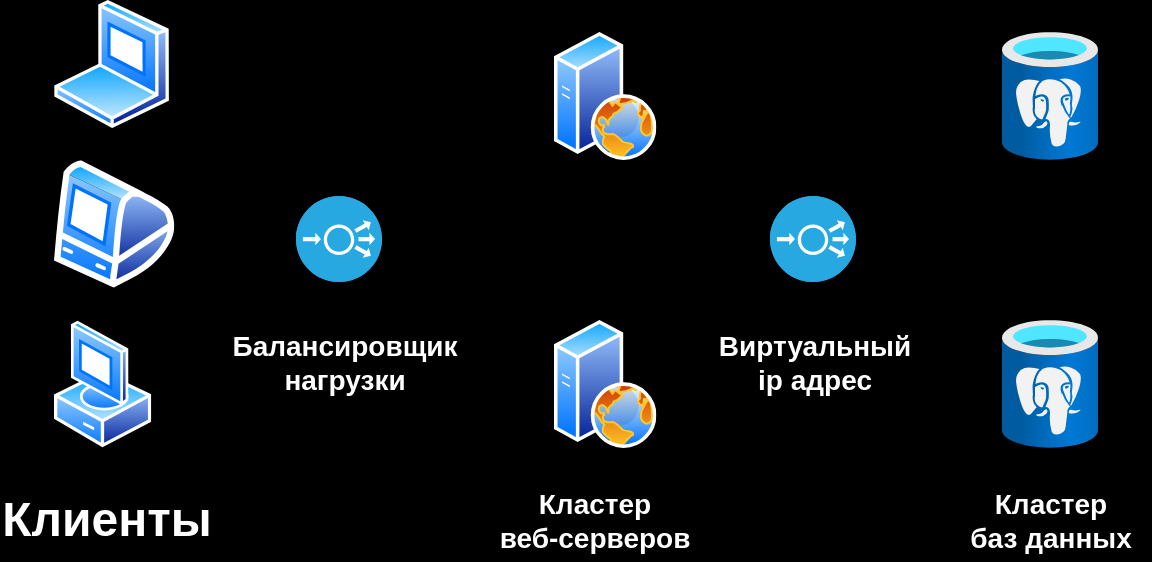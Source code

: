 <mxfile version="24.7.17">
  <diagram name="Страница — 1" id="Gn9hMWyZ4QU320hATol0">
    <mxGraphModel dx="814" dy="463" grid="1" gridSize="10" guides="1" tooltips="1" connect="1" arrows="1" fold="1" page="1" pageScale="1" pageWidth="827" pageHeight="1169" background="#000000" math="0" shadow="0">
      <root>
        <mxCell id="0" />
        <mxCell id="1" parent="0" />
        <mxCell id="ajD33pw20Ez8cnhlCxwo-1" value="" style="image;aspect=fixed;html=1;points=[];align=center;fontSize=12;image=img/lib/azure2/databases/Azure_Database_PostgreSQL_Server.svg;" vertex="1" parent="1">
          <mxGeometry x="594" y="496" width="48" height="64" as="geometry" />
        </mxCell>
        <mxCell id="ajD33pw20Ez8cnhlCxwo-2" value="" style="image;aspect=fixed;html=1;points=[];align=center;fontSize=12;image=img/lib/azure2/databases/Azure_Database_PostgreSQL_Server.svg;" vertex="1" parent="1">
          <mxGeometry x="594" y="640" width="48" height="64" as="geometry" />
        </mxCell>
        <mxCell id="ajD33pw20Ez8cnhlCxwo-5" value="" style="image;aspect=fixed;perimeter=ellipsePerimeter;html=1;align=center;shadow=0;dashed=0;spacingTop=3;image=img/lib/active_directory/web_server.svg;" vertex="1" parent="1">
          <mxGeometry x="370" y="496" width="51.2" height="64" as="geometry" />
        </mxCell>
        <mxCell id="ajD33pw20Ez8cnhlCxwo-6" value="" style="image;aspect=fixed;perimeter=ellipsePerimeter;html=1;align=center;shadow=0;dashed=0;spacingTop=3;image=img/lib/active_directory/web_server.svg;" vertex="1" parent="1">
          <mxGeometry x="370" y="640" width="51.2" height="64" as="geometry" />
        </mxCell>
        <mxCell id="ajD33pw20Ez8cnhlCxwo-10" value="" style="fillColor=#28A8E0;verticalLabelPosition=bottom;sketch=0;html=1;strokeColor=#ffffff;verticalAlign=top;align=center;points=[[0.145,0.145,0],[0.5,0,0],[0.855,0.145,0],[1,0.5,0],[0.855,0.855,0],[0.5,1,0],[0.145,0.855,0],[0,0.5,0]];pointerEvents=1;shape=mxgraph.cisco_safe.compositeIcon;bgIcon=ellipse;resIcon=mxgraph.cisco_safe.capability.load_balancer;direction=east;" vertex="1" parent="1">
          <mxGeometry x="241" y="578" width="43" height="43" as="geometry" />
        </mxCell>
        <mxCell id="ajD33pw20Ez8cnhlCxwo-11" value="" style="fillColor=#28A8E0;verticalLabelPosition=bottom;sketch=0;html=1;strokeColor=#ffffff;verticalAlign=top;align=center;points=[[0.145,0.145,0],[0.5,0,0],[0.855,0.145,0],[1,0.5,0],[0.855,0.855,0],[0.5,1,0],[0.145,0.855,0],[0,0.5,0]];pointerEvents=1;shape=mxgraph.cisco_safe.compositeIcon;bgIcon=ellipse;resIcon=mxgraph.cisco_safe.capability.load_balancer;direction=east;" vertex="1" parent="1">
          <mxGeometry x="478" y="578" width="43" height="43" as="geometry" />
        </mxCell>
        <mxCell id="ajD33pw20Ez8cnhlCxwo-12" value="" style="image;aspect=fixed;perimeter=ellipsePerimeter;html=1;align=center;shadow=0;dashed=0;spacingTop=3;image=img/lib/active_directory/laptop_client.svg;" vertex="1" parent="1">
          <mxGeometry x="120" y="480" width="57.6" height="64" as="geometry" />
        </mxCell>
        <mxCell id="ajD33pw20Ez8cnhlCxwo-13" value="" style="image;aspect=fixed;perimeter=ellipsePerimeter;html=1;align=center;shadow=0;dashed=0;spacingTop=3;image=img/lib/active_directory/mac_client.svg;" vertex="1" parent="1">
          <mxGeometry x="120" y="560" width="60.16" height="64" as="geometry" />
        </mxCell>
        <mxCell id="ajD33pw20Ez8cnhlCxwo-14" value="" style="image;aspect=fixed;perimeter=ellipsePerimeter;html=1;align=center;shadow=0;dashed=0;spacingTop=3;image=img/lib/active_directory/vista_client.svg;" vertex="1" parent="1">
          <mxGeometry x="120" y="640" width="48.64" height="64" as="geometry" />
        </mxCell>
        <mxCell id="ajD33pw20Ez8cnhlCxwo-15" value="Клиенты" style="text;strokeColor=none;fillColor=none;html=1;fontSize=24;fontStyle=1;verticalAlign=middle;align=center;fontColor=#FFFFFF;" vertex="1" parent="1">
          <mxGeometry x="96" y="720" width="100" height="40" as="geometry" />
        </mxCell>
        <mxCell id="ajD33pw20Ez8cnhlCxwo-16" value="Балансировщик&lt;div style=&quot;font-size: 14px;&quot;&gt;нагрузки&lt;/div&gt;" style="text;strokeColor=none;fillColor=none;html=1;fontSize=14;fontStyle=1;verticalAlign=middle;align=center;fontColor=#FFFFFF;" vertex="1" parent="1">
          <mxGeometry x="215" y="641" width="100" height="40" as="geometry" />
        </mxCell>
        <mxCell id="ajD33pw20Ez8cnhlCxwo-18" value="Кластер&lt;div&gt;веб-серверов&lt;/div&gt;" style="text;strokeColor=none;fillColor=none;html=1;fontSize=14;fontStyle=1;verticalAlign=middle;align=center;fontColor=#FFFFFF;" vertex="1" parent="1">
          <mxGeometry x="340" y="720" width="100" height="40" as="geometry" />
        </mxCell>
        <mxCell id="ajD33pw20Ez8cnhlCxwo-19" value="Виртуальный&lt;div&gt;ip адрес&lt;/div&gt;" style="text;strokeColor=none;fillColor=none;html=1;fontSize=14;fontStyle=1;verticalAlign=middle;align=center;fontColor=#FFFFFF;" vertex="1" parent="1">
          <mxGeometry x="449.5" y="641" width="100" height="40" as="geometry" />
        </mxCell>
        <mxCell id="ajD33pw20Ez8cnhlCxwo-20" value="Кластер&lt;div&gt;баз данных&lt;/div&gt;" style="text;strokeColor=none;fillColor=none;html=1;fontSize=14;fontStyle=1;verticalAlign=middle;align=center;fontColor=#FFFFFF;" vertex="1" parent="1">
          <mxGeometry x="568" y="720" width="100" height="40" as="geometry" />
        </mxCell>
      </root>
    </mxGraphModel>
  </diagram>
</mxfile>
